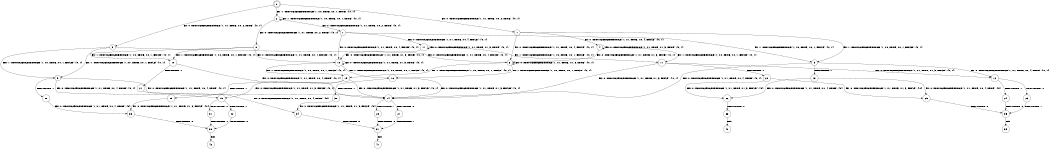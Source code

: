 digraph BCG {
size = "7, 10.5";
center = TRUE;
node [shape = circle];
0 [peripheries = 2];
0 -> 1 [label = "EX !0 !ATOMIC_EXCH_BRANCH (1, +1, TRUE, +0, 2, TRUE) !{0, 1}"];
0 -> 2 [label = "EX !1 !ATOMIC_EXCH_BRANCH (1, +0, TRUE, +0, 1, TRUE) !{0, 1}"];
0 -> 3 [label = "EX !0 !ATOMIC_EXCH_BRANCH (1, +1, TRUE, +0, 2, TRUE) !{0, 1}"];
1 -> 4 [label = "EX !0 !ATOMIC_EXCH_BRANCH (1, +1, TRUE, +0, 4, FALSE) !{0, 1}"];
1 -> 5 [label = "EX !1 !ATOMIC_EXCH_BRANCH (1, +0, TRUE, +0, 1, FALSE) !{0, 1}"];
1 -> 6 [label = "EX !0 !ATOMIC_EXCH_BRANCH (1, +1, TRUE, +0, 4, FALSE) !{0, 1}"];
2 -> 2 [label = "EX !1 !ATOMIC_EXCH_BRANCH (1, +0, TRUE, +0, 1, TRUE) !{0, 1}"];
2 -> 7 [label = "EX !0 !ATOMIC_EXCH_BRANCH (1, +1, TRUE, +0, 2, TRUE) !{0, 1}"];
2 -> 8 [label = "EX !0 !ATOMIC_EXCH_BRANCH (1, +1, TRUE, +0, 2, TRUE) !{0, 1}"];
3 -> 9 [label = "EX !1 !ATOMIC_EXCH_BRANCH (1, +0, TRUE, +0, 1, FALSE) !{0, 1}"];
3 -> 6 [label = "EX !0 !ATOMIC_EXCH_BRANCH (1, +1, TRUE, +0, 4, FALSE) !{0, 1}"];
3 -> 10 [label = "EX !1 !ATOMIC_EXCH_BRANCH (1, +0, TRUE, +0, 1, FALSE) !{0, 1}"];
4 -> 4 [label = "EX !0 !ATOMIC_EXCH_BRANCH (1, +1, TRUE, +1, 3, TRUE) !{0, 1}"];
4 -> 11 [label = "EX !1 !ATOMIC_EXCH_BRANCH (1, +0, TRUE, +0, 1, FALSE) !{0, 1}"];
4 -> 6 [label = "EX !0 !ATOMIC_EXCH_BRANCH (1, +1, TRUE, +1, 3, TRUE) !{0, 1}"];
5 -> 12 [label = "EX !0 !ATOMIC_EXCH_BRANCH (1, +1, TRUE, +0, 4, TRUE) !{0, 1}"];
5 -> 13 [label = "TERMINATE !1"];
5 -> 14 [label = "EX !0 !ATOMIC_EXCH_BRANCH (1, +1, TRUE, +0, 4, TRUE) !{0, 1}"];
6 -> 15 [label = "EX !1 !ATOMIC_EXCH_BRANCH (1, +0, TRUE, +0, 1, FALSE) !{0, 1}"];
6 -> 6 [label = "EX !0 !ATOMIC_EXCH_BRANCH (1, +1, TRUE, +1, 3, TRUE) !{0, 1}"];
6 -> 16 [label = "EX !1 !ATOMIC_EXCH_BRANCH (1, +0, TRUE, +0, 1, FALSE) !{0, 1}"];
7 -> 17 [label = "EX !0 !ATOMIC_EXCH_BRANCH (1, +1, TRUE, +0, 4, FALSE) !{0, 1}"];
7 -> 5 [label = "EX !1 !ATOMIC_EXCH_BRANCH (1, +0, TRUE, +0, 1, FALSE) !{0, 1}"];
7 -> 18 [label = "EX !0 !ATOMIC_EXCH_BRANCH (1, +1, TRUE, +0, 4, FALSE) !{0, 1}"];
8 -> 9 [label = "EX !1 !ATOMIC_EXCH_BRANCH (1, +0, TRUE, +0, 1, FALSE) !{0, 1}"];
8 -> 18 [label = "EX !0 !ATOMIC_EXCH_BRANCH (1, +1, TRUE, +0, 4, FALSE) !{0, 1}"];
8 -> 10 [label = "EX !1 !ATOMIC_EXCH_BRANCH (1, +0, TRUE, +0, 1, FALSE) !{0, 1}"];
9 -> 19 [label = "EX !0 !ATOMIC_EXCH_BRANCH (1, +1, TRUE, +0, 4, TRUE) !{0, 1}"];
9 -> 20 [label = "TERMINATE !1"];
9 -> 14 [label = "EX !0 !ATOMIC_EXCH_BRANCH (1, +1, TRUE, +0, 4, TRUE) !{0, 1}"];
10 -> 14 [label = "EX !0 !ATOMIC_EXCH_BRANCH (1, +1, TRUE, +0, 4, TRUE) !{0, 1}"];
10 -> 21 [label = "TERMINATE !1"];
11 -> 12 [label = "EX !0 !ATOMIC_EXCH_BRANCH (1, +1, TRUE, +1, 3, FALSE) !{0, 1}"];
11 -> 22 [label = "TERMINATE !1"];
11 -> 14 [label = "EX !0 !ATOMIC_EXCH_BRANCH (1, +1, TRUE, +1, 3, FALSE) !{0, 1}"];
12 -> 23 [label = "TERMINATE !0"];
12 -> 24 [label = "TERMINATE !1"];
13 -> 25 [label = "EX !0 !ATOMIC_EXCH_BRANCH (1, +1, TRUE, +0, 4, TRUE) !{0}"];
13 -> 26 [label = "EX !0 !ATOMIC_EXCH_BRANCH (1, +1, TRUE, +0, 4, TRUE) !{0}"];
14 -> 27 [label = "TERMINATE !0"];
14 -> 28 [label = "TERMINATE !1"];
15 -> 19 [label = "EX !0 !ATOMIC_EXCH_BRANCH (1, +1, TRUE, +1, 3, FALSE) !{0, 1}"];
15 -> 29 [label = "TERMINATE !1"];
15 -> 14 [label = "EX !0 !ATOMIC_EXCH_BRANCH (1, +1, TRUE, +1, 3, FALSE) !{0, 1}"];
16 -> 14 [label = "EX !0 !ATOMIC_EXCH_BRANCH (1, +1, TRUE, +1, 3, FALSE) !{0, 1}"];
16 -> 30 [label = "TERMINATE !1"];
17 -> 17 [label = "EX !0 !ATOMIC_EXCH_BRANCH (1, +1, TRUE, +1, 3, TRUE) !{0, 1}"];
17 -> 11 [label = "EX !1 !ATOMIC_EXCH_BRANCH (1, +0, TRUE, +0, 1, FALSE) !{0, 1}"];
17 -> 18 [label = "EX !0 !ATOMIC_EXCH_BRANCH (1, +1, TRUE, +1, 3, TRUE) !{0, 1}"];
18 -> 15 [label = "EX !1 !ATOMIC_EXCH_BRANCH (1, +0, TRUE, +0, 1, FALSE) !{0, 1}"];
18 -> 18 [label = "EX !0 !ATOMIC_EXCH_BRANCH (1, +1, TRUE, +1, 3, TRUE) !{0, 1}"];
18 -> 16 [label = "EX !1 !ATOMIC_EXCH_BRANCH (1, +0, TRUE, +0, 1, FALSE) !{0, 1}"];
19 -> 31 [label = "TERMINATE !0"];
19 -> 32 [label = "TERMINATE !1"];
20 -> 33 [label = "EX !0 !ATOMIC_EXCH_BRANCH (1, +1, TRUE, +0, 4, TRUE) !{0}"];
21 -> 34 [label = "EX !0 !ATOMIC_EXCH_BRANCH (1, +1, TRUE, +0, 4, TRUE) !{0}"];
22 -> 25 [label = "EX !0 !ATOMIC_EXCH_BRANCH (1, +1, TRUE, +1, 3, FALSE) !{0}"];
22 -> 26 [label = "EX !0 !ATOMIC_EXCH_BRANCH (1, +1, TRUE, +1, 3, FALSE) !{0}"];
23 -> 35 [label = "TERMINATE !1"];
24 -> 35 [label = "TERMINATE !0"];
25 -> 35 [label = "TERMINATE !0"];
26 -> 36 [label = "TERMINATE !0"];
27 -> 37 [label = "TERMINATE !1"];
28 -> 37 [label = "TERMINATE !0"];
29 -> 33 [label = "EX !0 !ATOMIC_EXCH_BRANCH (1, +1, TRUE, +1, 3, FALSE) !{0}"];
30 -> 34 [label = "EX !0 !ATOMIC_EXCH_BRANCH (1, +1, TRUE, +1, 3, FALSE) !{0}"];
31 -> 38 [label = "TERMINATE !1"];
32 -> 38 [label = "TERMINATE !0"];
33 -> 38 [label = "TERMINATE !0"];
34 -> 37 [label = "TERMINATE !0"];
35 -> 39 [label = "exit"];
36 -> 40 [label = "exit"];
37 -> 41 [label = "exit"];
38 -> 42 [label = "exit"];
}
